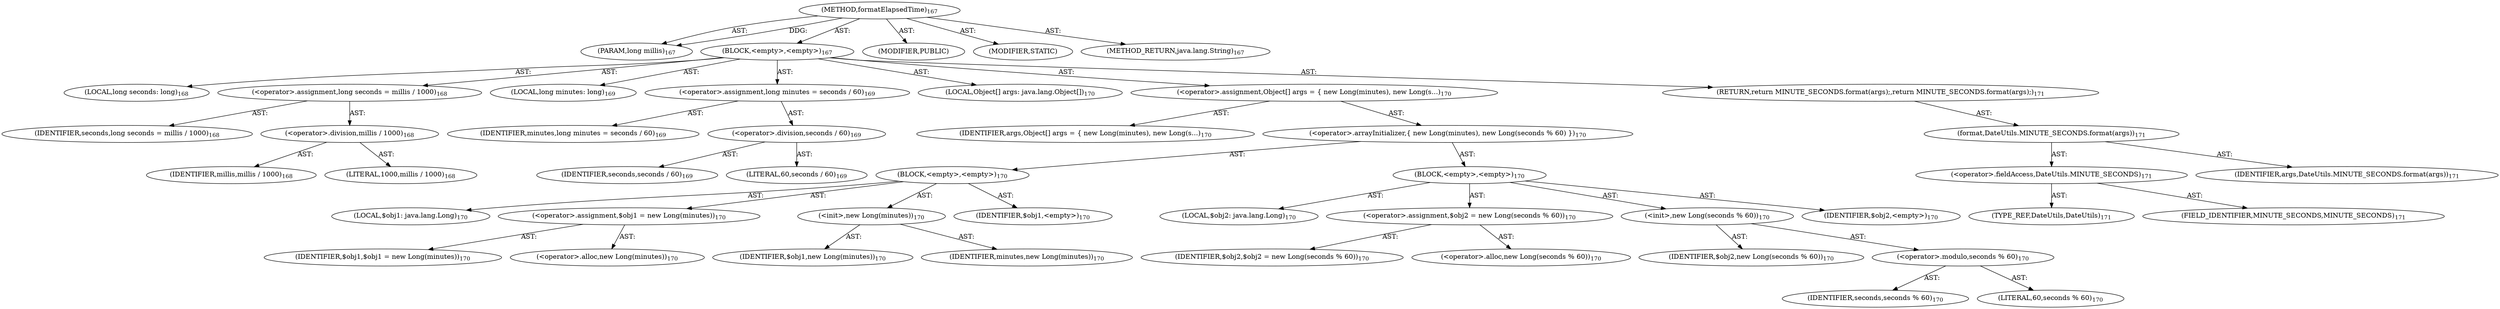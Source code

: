 digraph "formatElapsedTime" {  
"111669149699" [label = <(METHOD,formatElapsedTime)<SUB>167</SUB>> ]
"115964116997" [label = <(PARAM,long millis)<SUB>167</SUB>> ]
"25769803780" [label = <(BLOCK,&lt;empty&gt;,&lt;empty&gt;)<SUB>167</SUB>> ]
"94489280514" [label = <(LOCAL,long seconds: long)<SUB>168</SUB>> ]
"30064771079" [label = <(&lt;operator&gt;.assignment,long seconds = millis / 1000)<SUB>168</SUB>> ]
"68719476745" [label = <(IDENTIFIER,seconds,long seconds = millis / 1000)<SUB>168</SUB>> ]
"30064771080" [label = <(&lt;operator&gt;.division,millis / 1000)<SUB>168</SUB>> ]
"68719476746" [label = <(IDENTIFIER,millis,millis / 1000)<SUB>168</SUB>> ]
"90194313216" [label = <(LITERAL,1000,millis / 1000)<SUB>168</SUB>> ]
"94489280515" [label = <(LOCAL,long minutes: long)<SUB>169</SUB>> ]
"30064771081" [label = <(&lt;operator&gt;.assignment,long minutes = seconds / 60)<SUB>169</SUB>> ]
"68719476747" [label = <(IDENTIFIER,minutes,long minutes = seconds / 60)<SUB>169</SUB>> ]
"30064771082" [label = <(&lt;operator&gt;.division,seconds / 60)<SUB>169</SUB>> ]
"68719476748" [label = <(IDENTIFIER,seconds,seconds / 60)<SUB>169</SUB>> ]
"90194313217" [label = <(LITERAL,60,seconds / 60)<SUB>169</SUB>> ]
"94489280516" [label = <(LOCAL,Object[] args: java.lang.Object[])<SUB>170</SUB>> ]
"30064771083" [label = <(&lt;operator&gt;.assignment,Object[] args = { new Long(minutes), new Long(s...)<SUB>170</SUB>> ]
"68719476749" [label = <(IDENTIFIER,args,Object[] args = { new Long(minutes), new Long(s...)<SUB>170</SUB>> ]
"30064771084" [label = <(&lt;operator&gt;.arrayInitializer,{ new Long(minutes), new Long(seconds % 60) })<SUB>170</SUB>> ]
"25769803781" [label = <(BLOCK,&lt;empty&gt;,&lt;empty&gt;)<SUB>170</SUB>> ]
"94489280517" [label = <(LOCAL,$obj1: java.lang.Long)<SUB>170</SUB>> ]
"30064771085" [label = <(&lt;operator&gt;.assignment,$obj1 = new Long(minutes))<SUB>170</SUB>> ]
"68719476750" [label = <(IDENTIFIER,$obj1,$obj1 = new Long(minutes))<SUB>170</SUB>> ]
"30064771086" [label = <(&lt;operator&gt;.alloc,new Long(minutes))<SUB>170</SUB>> ]
"30064771087" [label = <(&lt;init&gt;,new Long(minutes))<SUB>170</SUB>> ]
"68719476751" [label = <(IDENTIFIER,$obj1,new Long(minutes))<SUB>170</SUB>> ]
"68719476752" [label = <(IDENTIFIER,minutes,new Long(minutes))<SUB>170</SUB>> ]
"68719476753" [label = <(IDENTIFIER,$obj1,&lt;empty&gt;)<SUB>170</SUB>> ]
"25769803782" [label = <(BLOCK,&lt;empty&gt;,&lt;empty&gt;)<SUB>170</SUB>> ]
"94489280518" [label = <(LOCAL,$obj2: java.lang.Long)<SUB>170</SUB>> ]
"30064771088" [label = <(&lt;operator&gt;.assignment,$obj2 = new Long(seconds % 60))<SUB>170</SUB>> ]
"68719476754" [label = <(IDENTIFIER,$obj2,$obj2 = new Long(seconds % 60))<SUB>170</SUB>> ]
"30064771089" [label = <(&lt;operator&gt;.alloc,new Long(seconds % 60))<SUB>170</SUB>> ]
"30064771090" [label = <(&lt;init&gt;,new Long(seconds % 60))<SUB>170</SUB>> ]
"68719476755" [label = <(IDENTIFIER,$obj2,new Long(seconds % 60))<SUB>170</SUB>> ]
"30064771091" [label = <(&lt;operator&gt;.modulo,seconds % 60)<SUB>170</SUB>> ]
"68719476756" [label = <(IDENTIFIER,seconds,seconds % 60)<SUB>170</SUB>> ]
"90194313218" [label = <(LITERAL,60,seconds % 60)<SUB>170</SUB>> ]
"68719476757" [label = <(IDENTIFIER,$obj2,&lt;empty&gt;)<SUB>170</SUB>> ]
"146028888066" [label = <(RETURN,return MINUTE_SECONDS.format(args);,return MINUTE_SECONDS.format(args);)<SUB>171</SUB>> ]
"30064771092" [label = <(format,DateUtils.MINUTE_SECONDS.format(args))<SUB>171</SUB>> ]
"30064771093" [label = <(&lt;operator&gt;.fieldAccess,DateUtils.MINUTE_SECONDS)<SUB>171</SUB>> ]
"180388626432" [label = <(TYPE_REF,DateUtils,DateUtils)<SUB>171</SUB>> ]
"55834574848" [label = <(FIELD_IDENTIFIER,MINUTE_SECONDS,MINUTE_SECONDS)<SUB>171</SUB>> ]
"68719476758" [label = <(IDENTIFIER,args,DateUtils.MINUTE_SECONDS.format(args))<SUB>171</SUB>> ]
"133143986202" [label = <(MODIFIER,PUBLIC)> ]
"133143986203" [label = <(MODIFIER,STATIC)> ]
"128849018883" [label = <(METHOD_RETURN,java.lang.String)<SUB>167</SUB>> ]
  "111669149699" -> "115964116997"  [ label = "AST: "] 
  "111669149699" -> "25769803780"  [ label = "AST: "] 
  "111669149699" -> "133143986202"  [ label = "AST: "] 
  "111669149699" -> "133143986203"  [ label = "AST: "] 
  "111669149699" -> "128849018883"  [ label = "AST: "] 
  "25769803780" -> "94489280514"  [ label = "AST: "] 
  "25769803780" -> "30064771079"  [ label = "AST: "] 
  "25769803780" -> "94489280515"  [ label = "AST: "] 
  "25769803780" -> "30064771081"  [ label = "AST: "] 
  "25769803780" -> "94489280516"  [ label = "AST: "] 
  "25769803780" -> "30064771083"  [ label = "AST: "] 
  "25769803780" -> "146028888066"  [ label = "AST: "] 
  "30064771079" -> "68719476745"  [ label = "AST: "] 
  "30064771079" -> "30064771080"  [ label = "AST: "] 
  "30064771080" -> "68719476746"  [ label = "AST: "] 
  "30064771080" -> "90194313216"  [ label = "AST: "] 
  "30064771081" -> "68719476747"  [ label = "AST: "] 
  "30064771081" -> "30064771082"  [ label = "AST: "] 
  "30064771082" -> "68719476748"  [ label = "AST: "] 
  "30064771082" -> "90194313217"  [ label = "AST: "] 
  "30064771083" -> "68719476749"  [ label = "AST: "] 
  "30064771083" -> "30064771084"  [ label = "AST: "] 
  "30064771084" -> "25769803781"  [ label = "AST: "] 
  "30064771084" -> "25769803782"  [ label = "AST: "] 
  "25769803781" -> "94489280517"  [ label = "AST: "] 
  "25769803781" -> "30064771085"  [ label = "AST: "] 
  "25769803781" -> "30064771087"  [ label = "AST: "] 
  "25769803781" -> "68719476753"  [ label = "AST: "] 
  "30064771085" -> "68719476750"  [ label = "AST: "] 
  "30064771085" -> "30064771086"  [ label = "AST: "] 
  "30064771087" -> "68719476751"  [ label = "AST: "] 
  "30064771087" -> "68719476752"  [ label = "AST: "] 
  "25769803782" -> "94489280518"  [ label = "AST: "] 
  "25769803782" -> "30064771088"  [ label = "AST: "] 
  "25769803782" -> "30064771090"  [ label = "AST: "] 
  "25769803782" -> "68719476757"  [ label = "AST: "] 
  "30064771088" -> "68719476754"  [ label = "AST: "] 
  "30064771088" -> "30064771089"  [ label = "AST: "] 
  "30064771090" -> "68719476755"  [ label = "AST: "] 
  "30064771090" -> "30064771091"  [ label = "AST: "] 
  "30064771091" -> "68719476756"  [ label = "AST: "] 
  "30064771091" -> "90194313218"  [ label = "AST: "] 
  "146028888066" -> "30064771092"  [ label = "AST: "] 
  "30064771092" -> "30064771093"  [ label = "AST: "] 
  "30064771092" -> "68719476758"  [ label = "AST: "] 
  "30064771093" -> "180388626432"  [ label = "AST: "] 
  "30064771093" -> "55834574848"  [ label = "AST: "] 
  "111669149699" -> "115964116997"  [ label = "DDG: "] 
}
